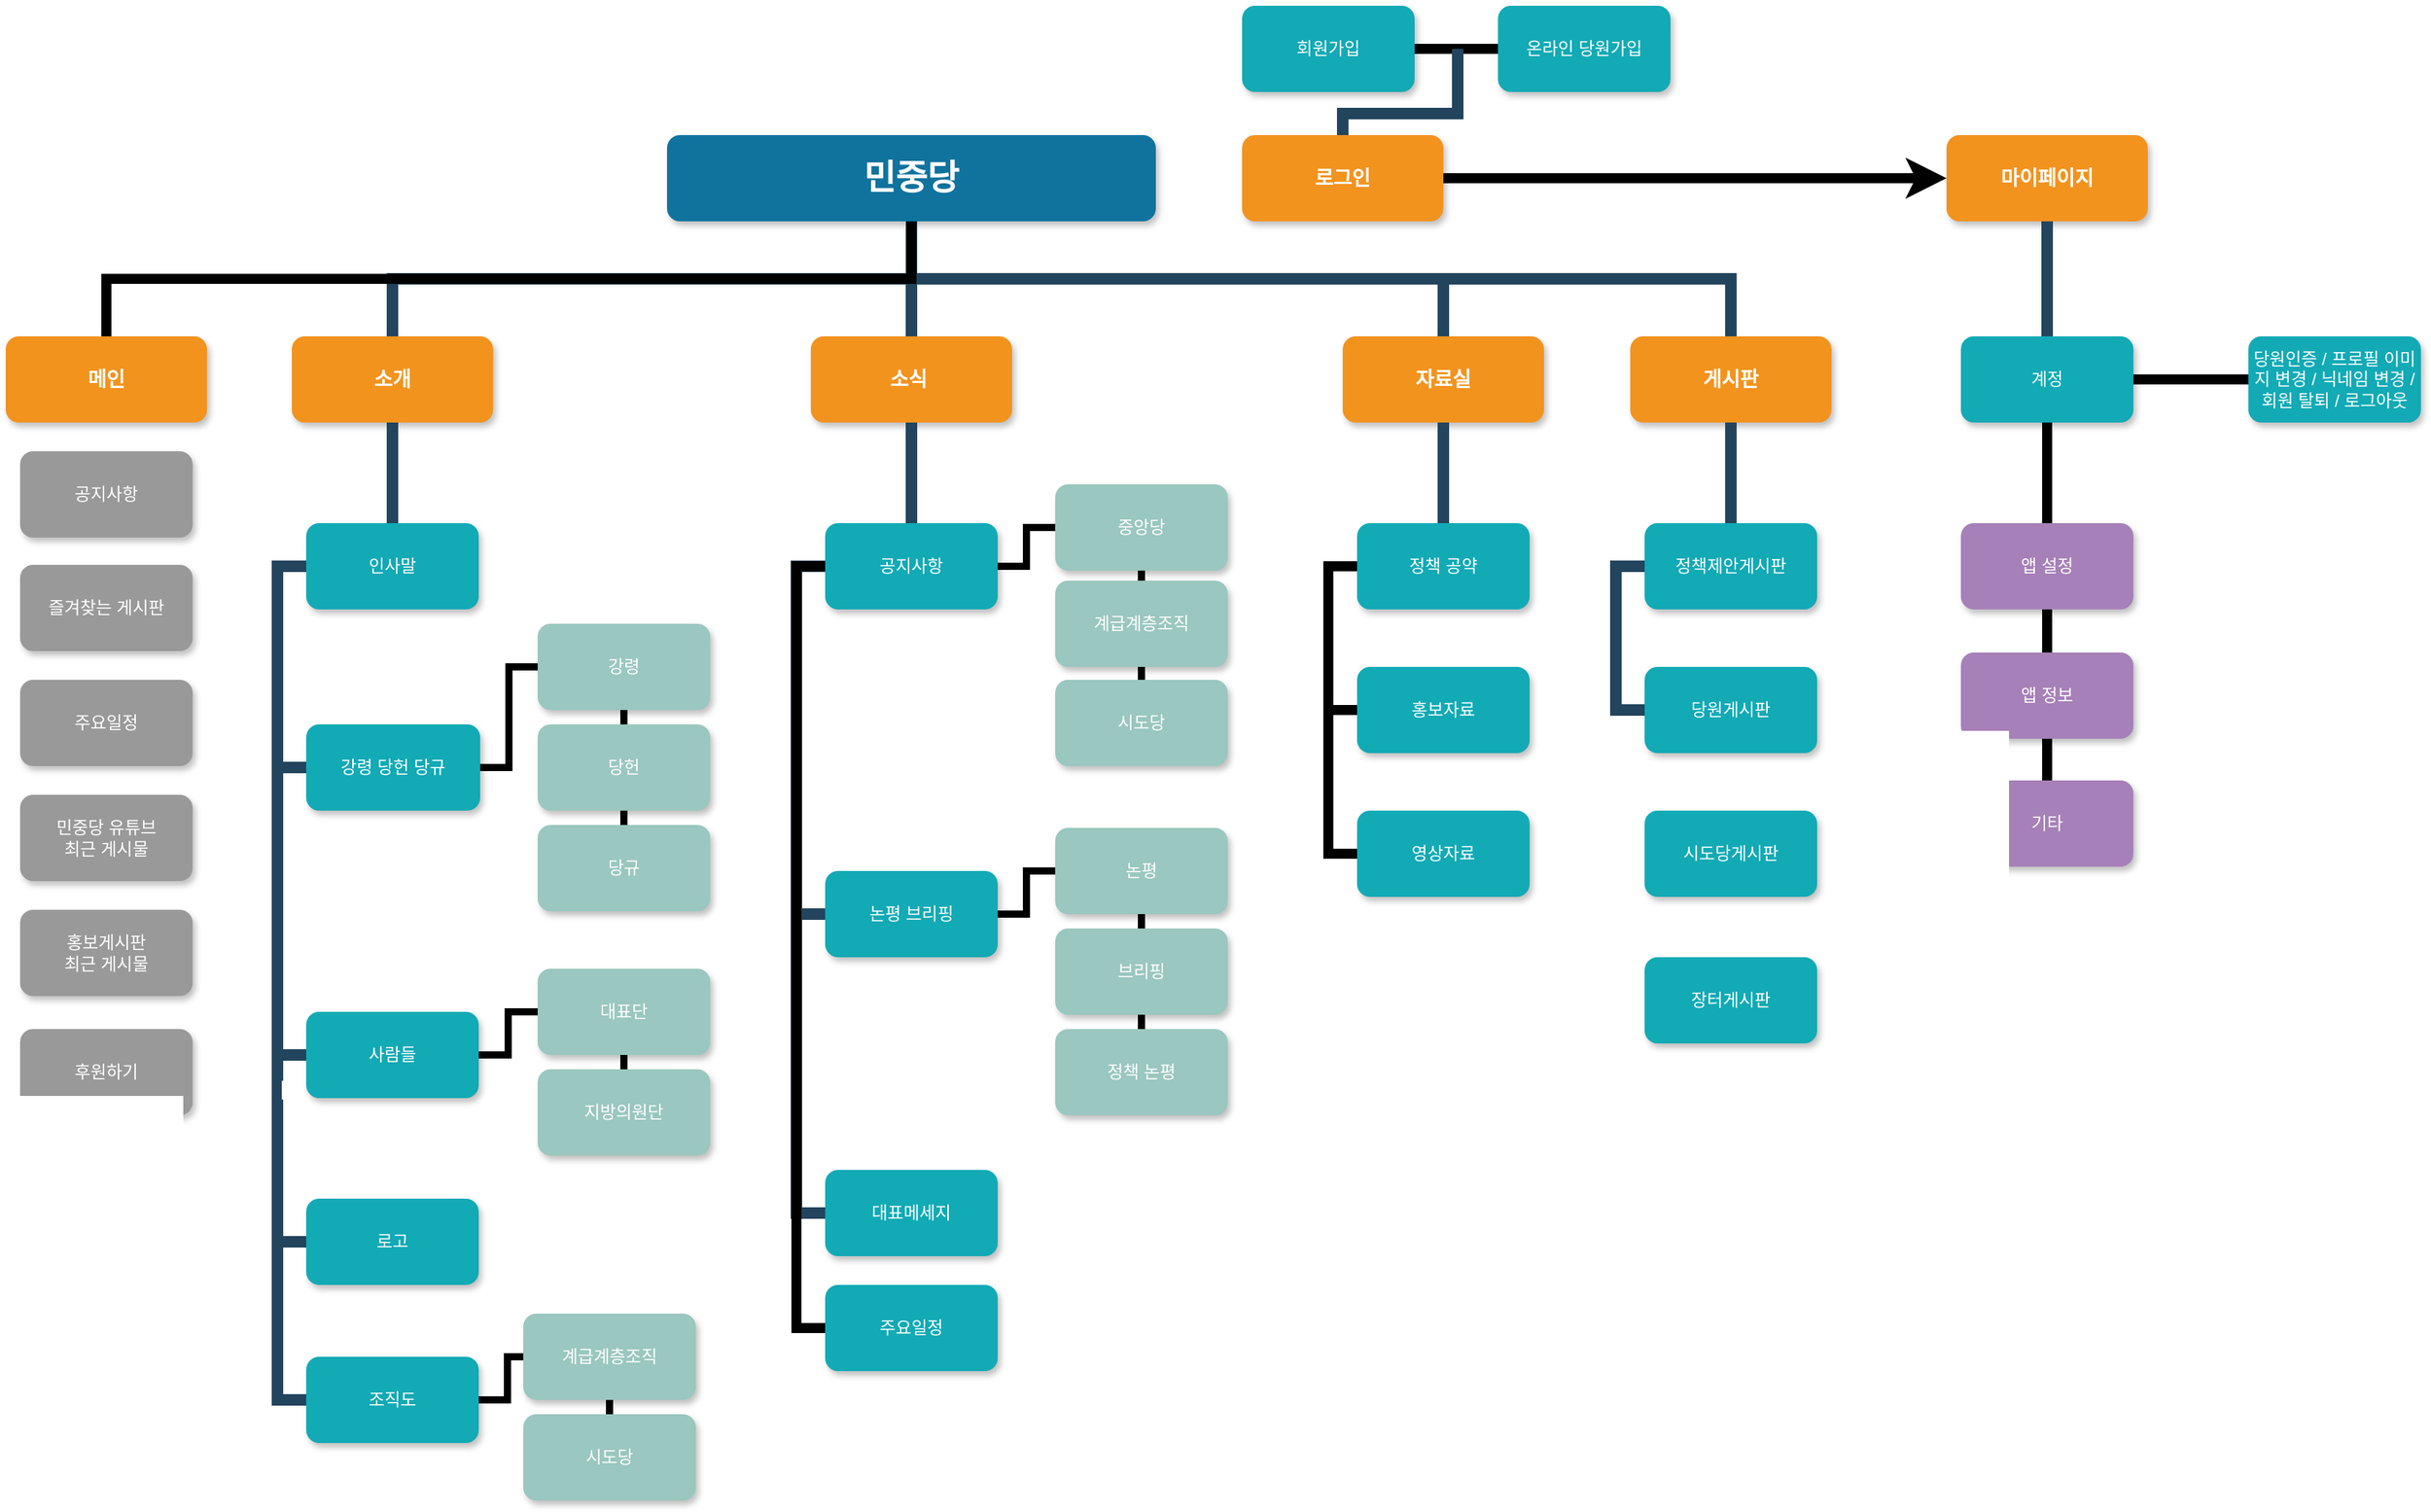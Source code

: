 <mxfile version="13.1.3" type="github">
  <diagram name="Page-1" id="64c3da0e-402f-94eb-ee01-a36477274f13">
    <mxGraphModel dx="1895" dy="1218" grid="1" gridSize="10" guides="1" tooltips="1" connect="1" arrows="1" fold="1" page="1" pageScale="1" pageWidth="1169" pageHeight="826" background="#ffffff" math="0" shadow="0">
      <root>
        <mxCell id="0" />
        <mxCell id="1" parent="0" />
        <mxCell id="2" value="민중당" style="whiteSpace=wrap;rounded=1;shadow=1;fillColor=#10739E;strokeColor=none;fontColor=#FFFFFF;fontStyle=1;fontSize=24" parent="1" vertex="1">
          <mxGeometry x="1440" y="140" width="340" height="60" as="geometry" />
        </mxCell>
        <mxCell id="3" value="소개" style="whiteSpace=wrap;rounded=1;fillColor=#F2931E;strokeColor=none;shadow=1;fontColor=#FFFFFF;fontStyle=1;fontSize=14" parent="1" vertex="1">
          <mxGeometry x="1179" y="280.0" width="140" height="60" as="geometry" />
        </mxCell>
        <mxCell id="4" value="소식 " style="whiteSpace=wrap;rounded=1;fillColor=#F2931E;strokeColor=none;shadow=1;fontColor=#FFFFFF;fontStyle=1;fontSize=14" parent="1" vertex="1">
          <mxGeometry x="1540" y="280.0" width="140" height="60" as="geometry" />
        </mxCell>
        <mxCell id="6" value="자료실" style="whiteSpace=wrap;rounded=1;fillColor=#F2931E;strokeColor=none;shadow=1;fontColor=#FFFFFF;fontStyle=1;fontSize=14" parent="1" vertex="1">
          <mxGeometry x="1910" y="280.0" width="140" height="60" as="geometry" />
        </mxCell>
        <mxCell id="7" value="게시판" style="whiteSpace=wrap;rounded=1;fillColor=#F2931E;strokeColor=none;shadow=1;fontColor=#FFFFFF;fontStyle=1;fontSize=14" parent="1" vertex="1">
          <mxGeometry x="2110" y="280.0" width="140" height="60" as="geometry" />
        </mxCell>
        <mxCell id="10" value="인사말" style="whiteSpace=wrap;rounded=1;fillColor=#12AAB5;strokeColor=none;shadow=1;fontColor=#FFFFFF;" parent="1" vertex="1">
          <mxGeometry x="1189" y="410.0" width="120" height="60" as="geometry" />
        </mxCell>
        <mxCell id="23" value="강령 당헌 당규" style="whiteSpace=wrap;rounded=1;fillColor=#12AAB5;strokeColor=none;shadow=1;fontColor=#FFFFFF;fontStyle=0" parent="1" vertex="1">
          <mxGeometry x="1189" y="550" width="121" height="60" as="geometry" />
        </mxCell>
        <mxCell id="bobN4OAUKs-lWNFOesh2-243" value="" style="edgeStyle=orthogonalEdgeStyle;rounded=0;orthogonalLoop=1;jettySize=auto;html=1;endArrow=none;endFill=0;strokeWidth=5;" edge="1" parent="1" source="26" target="bobN4OAUKs-lWNFOesh2-242">
          <mxGeometry relative="1" as="geometry" />
        </mxCell>
        <mxCell id="26" value="사람들" style="whiteSpace=wrap;rounded=1;fillColor=#12AAB5;strokeColor=none;shadow=1;fontColor=#FFFFFF;fontStyle=0" parent="1" vertex="1">
          <mxGeometry x="1189.0" y="750.0" width="120" height="60" as="geometry" />
        </mxCell>
        <mxCell id="bobN4OAUKs-lWNFOesh2-245" value="" style="edgeStyle=orthogonalEdgeStyle;rounded=0;orthogonalLoop=1;jettySize=auto;html=1;endArrow=none;endFill=0;strokeWidth=5;" edge="1" parent="1" source="bobN4OAUKs-lWNFOesh2-242" target="bobN4OAUKs-lWNFOesh2-244">
          <mxGeometry relative="1" as="geometry" />
        </mxCell>
        <mxCell id="bobN4OAUKs-lWNFOesh2-242" value="대표단" style="whiteSpace=wrap;rounded=1;fillColor=#9AC7BF;strokeColor=none;shadow=1;fontColor=#FFFFFF;fontStyle=0" vertex="1" parent="1">
          <mxGeometry x="1350.0" y="720.0" width="120" height="60" as="geometry" />
        </mxCell>
        <mxCell id="bobN4OAUKs-lWNFOesh2-244" value="지방의원단" style="whiteSpace=wrap;rounded=1;fillColor=#9AC7BF;strokeColor=none;shadow=1;fontColor=#FFFFFF;fontStyle=0" vertex="1" parent="1">
          <mxGeometry x="1350.0" y="790.0" width="120" height="60" as="geometry" />
        </mxCell>
        <mxCell id="27" value="로고" style="whiteSpace=wrap;rounded=1;fillColor=#12AAB5;strokeColor=none;shadow=1;fontColor=#FFFFFF;fontStyle=0" parent="1" vertex="1">
          <mxGeometry x="1189.0" y="880.0" width="120" height="60" as="geometry" />
        </mxCell>
        <mxCell id="bobN4OAUKs-lWNFOesh2-269" style="edgeStyle=orthogonalEdgeStyle;rounded=0;orthogonalLoop=1;jettySize=auto;html=1;entryX=0;entryY=0.5;entryDx=0;entryDy=0;endArrow=none;endFill=0;strokeWidth=5;" edge="1" parent="1" source="43" target="bobN4OAUKs-lWNFOesh2-252">
          <mxGeometry relative="1" as="geometry" />
        </mxCell>
        <mxCell id="43" value="공지사항" style="whiteSpace=wrap;rounded=1;fillColor=#12AAB5;strokeColor=none;shadow=1;fontColor=#FFFFFF;" parent="1" vertex="1">
          <mxGeometry x="1550.0" y="410.0" width="120" height="60" as="geometry" />
        </mxCell>
        <mxCell id="bobN4OAUKs-lWNFOesh2-255" value="" style="edgeStyle=orthogonalEdgeStyle;rounded=0;orthogonalLoop=1;jettySize=auto;html=1;endArrow=none;endFill=0;strokeWidth=5;" edge="1" parent="1" source="bobN4OAUKs-lWNFOesh2-252" target="bobN4OAUKs-lWNFOesh2-254">
          <mxGeometry relative="1" as="geometry" />
        </mxCell>
        <mxCell id="bobN4OAUKs-lWNFOesh2-252" value="중앙당" style="whiteSpace=wrap;rounded=1;fillColor=#9AC7BF;strokeColor=none;shadow=1;fontColor=#FFFFFF;" vertex="1" parent="1">
          <mxGeometry x="1710.0" y="383.0" width="120" height="60" as="geometry" />
        </mxCell>
        <mxCell id="bobN4OAUKs-lWNFOesh2-257" value="" style="edgeStyle=orthogonalEdgeStyle;rounded=0;orthogonalLoop=1;jettySize=auto;html=1;endArrow=none;endFill=0;strokeWidth=5;" edge="1" parent="1" source="bobN4OAUKs-lWNFOesh2-254" target="bobN4OAUKs-lWNFOesh2-256">
          <mxGeometry relative="1" as="geometry" />
        </mxCell>
        <mxCell id="bobN4OAUKs-lWNFOesh2-254" value="계급계층조직" style="whiteSpace=wrap;rounded=1;fillColor=#9AC7BF;strokeColor=none;shadow=1;fontColor=#FFFFFF;" vertex="1" parent="1">
          <mxGeometry x="1710.0" y="450.0" width="120" height="60" as="geometry" />
        </mxCell>
        <mxCell id="bobN4OAUKs-lWNFOesh2-256" value="시도당" style="whiteSpace=wrap;rounded=1;fillColor=#9AC7BF;strokeColor=none;shadow=1;fontColor=#FFFFFF;" vertex="1" parent="1">
          <mxGeometry x="1710.0" y="519.0" width="120" height="60" as="geometry" />
        </mxCell>
        <mxCell id="bobN4OAUKs-lWNFOesh2-261" value="" style="edgeStyle=orthogonalEdgeStyle;rounded=0;orthogonalLoop=1;jettySize=auto;html=1;endArrow=none;endFill=0;strokeWidth=5;" edge="1" parent="1" source="45" target="bobN4OAUKs-lWNFOesh2-260">
          <mxGeometry relative="1" as="geometry" />
        </mxCell>
        <mxCell id="45" value="논평 브리핑" style="whiteSpace=wrap;rounded=1;fillColor=#12AAB5;strokeColor=none;shadow=1;fontColor=#FFFFFF;fontStyle=0" parent="1" vertex="1">
          <mxGeometry x="1550.0" y="652.0" width="120" height="60" as="geometry" />
        </mxCell>
        <mxCell id="bobN4OAUKs-lWNFOesh2-263" value="" style="edgeStyle=orthogonalEdgeStyle;rounded=0;orthogonalLoop=1;jettySize=auto;html=1;endArrow=none;endFill=0;strokeWidth=5;" edge="1" parent="1" source="bobN4OAUKs-lWNFOesh2-260" target="bobN4OAUKs-lWNFOesh2-262">
          <mxGeometry relative="1" as="geometry" />
        </mxCell>
        <mxCell id="bobN4OAUKs-lWNFOesh2-260" value="논평" style="whiteSpace=wrap;rounded=1;fillColor=#9AC7BF;strokeColor=none;shadow=1;fontColor=#FFFFFF;fontStyle=0" vertex="1" parent="1">
          <mxGeometry x="1710.0" y="622.0" width="120" height="60" as="geometry" />
        </mxCell>
        <mxCell id="bobN4OAUKs-lWNFOesh2-265" value="" style="edgeStyle=orthogonalEdgeStyle;rounded=0;orthogonalLoop=1;jettySize=auto;html=1;endArrow=none;endFill=0;strokeWidth=5;" edge="1" parent="1" source="bobN4OAUKs-lWNFOesh2-262" target="bobN4OAUKs-lWNFOesh2-264">
          <mxGeometry relative="1" as="geometry" />
        </mxCell>
        <mxCell id="bobN4OAUKs-lWNFOesh2-262" value="브리핑" style="whiteSpace=wrap;rounded=1;fillColor=#9AC7BF;strokeColor=none;shadow=1;fontColor=#FFFFFF;fontStyle=0" vertex="1" parent="1">
          <mxGeometry x="1710.0" y="692.0" width="120" height="60" as="geometry" />
        </mxCell>
        <mxCell id="bobN4OAUKs-lWNFOesh2-264" value="정책 논평" style="whiteSpace=wrap;rounded=1;fillColor=#9AC7BF;strokeColor=none;shadow=1;fontColor=#FFFFFF;fontStyle=0" vertex="1" parent="1">
          <mxGeometry x="1710.0" y="762.0" width="120" height="60" as="geometry" />
        </mxCell>
        <mxCell id="46" value="대표메세지" style="whiteSpace=wrap;rounded=1;fillColor=#12AAB5;strokeColor=none;shadow=1;fontColor=#FFFFFF;fontStyle=0" parent="1" vertex="1">
          <mxGeometry x="1550" y="860.0" width="120" height="60" as="geometry" />
        </mxCell>
        <mxCell id="bobN4OAUKs-lWNFOesh2-274" style="edgeStyle=orthogonalEdgeStyle;rounded=0;orthogonalLoop=1;jettySize=auto;html=1;entryX=0;entryY=0.5;entryDx=0;entryDy=0;endArrow=none;endFill=0;strokeWidth=7;" edge="1" parent="1" source="47" target="133">
          <mxGeometry relative="1" as="geometry">
            <Array as="points">
              <mxPoint x="1980" y="540" />
              <mxPoint x="1900" y="540" />
              <mxPoint x="1900" y="440" />
            </Array>
          </mxGeometry>
        </mxCell>
        <mxCell id="47" value="홍보자료" style="whiteSpace=wrap;rounded=1;fillColor=#12AAB5;strokeColor=none;shadow=1;fontColor=#FFFFFF;fontStyle=0" parent="1" vertex="1">
          <mxGeometry x="1920.0" y="510.0" width="120" height="60" as="geometry" />
        </mxCell>
        <mxCell id="103" value="" style="edgeStyle=elbowEdgeStyle;elbow=vertical;rounded=0;fontColor=#000000;endArrow=none;endFill=0;strokeWidth=8;strokeColor=#23445D;" parent="1" source="3" target="10" edge="1">
          <mxGeometry width="100" height="100" relative="1" as="geometry">
            <mxPoint x="1039" y="400" as="sourcePoint" />
            <mxPoint x="1139" y="300" as="targetPoint" />
          </mxGeometry>
        </mxCell>
        <mxCell id="105" value="" style="edgeStyle=elbowEdgeStyle;elbow=horizontal;rounded=0;fontColor=#000000;endArrow=none;endFill=0;strokeWidth=8;strokeColor=#23445D;" parent="1" source="10" target="23" edge="1">
          <mxGeometry width="100" height="100" relative="1" as="geometry">
            <mxPoint x="1129" y="590" as="sourcePoint" />
            <mxPoint x="1229" y="490" as="targetPoint" />
            <Array as="points">
              <mxPoint x="1169" y="490" />
            </Array>
          </mxGeometry>
        </mxCell>
        <mxCell id="107" value="" style="edgeStyle=elbowEdgeStyle;elbow=horizontal;rounded=0;fontColor=#000000;endArrow=none;endFill=0;strokeWidth=8;strokeColor=#23445D;" parent="1" source="10" target="27" edge="1">
          <mxGeometry width="100" height="100" relative="1" as="geometry">
            <mxPoint x="1199" y="450" as="sourcePoint" />
            <mxPoint x="1199" y="550" as="targetPoint" />
            <Array as="points">
              <mxPoint x="1169" y="650" />
            </Array>
          </mxGeometry>
        </mxCell>
        <mxCell id="109" value="" style="edgeStyle=elbowEdgeStyle;elbow=horizontal;rounded=0;fontColor=#000000;endArrow=none;endFill=0;strokeWidth=8;strokeColor=#23445D;" parent="1" source="10" target="26" edge="1">
          <mxGeometry width="100" height="100" relative="1" as="geometry">
            <mxPoint x="1219" y="470" as="sourcePoint" />
            <mxPoint x="1219" y="570" as="targetPoint" />
            <Array as="points">
              <mxPoint x="1169" y="520" />
            </Array>
          </mxGeometry>
        </mxCell>
        <mxCell id="116" value="" style="edgeStyle=elbowEdgeStyle;elbow=vertical;rounded=0;fontColor=#000000;endArrow=none;endFill=0;strokeWidth=8;strokeColor=#23445D;" parent="1" source="4" target="43" edge="1">
          <mxGeometry width="100" height="100" relative="1" as="geometry">
            <mxPoint x="1250" y="350.0" as="sourcePoint" />
            <mxPoint x="1150" y="420" as="targetPoint" />
          </mxGeometry>
        </mxCell>
        <mxCell id="118" value="" style="edgeStyle=elbowEdgeStyle;elbow=horizontal;rounded=0;fontColor=#000000;endArrow=none;endFill=0;strokeWidth=8;strokeColor=#23445D;" parent="1" source="43" target="45" edge="1">
          <mxGeometry width="100" height="100" relative="1" as="geometry">
            <mxPoint x="1530" y="440.0" as="sourcePoint" />
            <mxPoint x="1540.0" y="540" as="targetPoint" />
            <Array as="points">
              <mxPoint x="1530" y="490" />
            </Array>
          </mxGeometry>
        </mxCell>
        <mxCell id="119" value="" style="edgeStyle=elbowEdgeStyle;elbow=horizontal;rounded=0;fontColor=#000000;endArrow=none;endFill=0;strokeWidth=8;strokeColor=#23445D;" parent="1" source="43" target="46" edge="1">
          <mxGeometry width="100" height="100" relative="1" as="geometry">
            <mxPoint x="1540" y="440" as="sourcePoint" />
            <mxPoint x="1540.0" y="620" as="targetPoint" />
            <Array as="points">
              <mxPoint x="1530" y="530" />
            </Array>
          </mxGeometry>
        </mxCell>
        <mxCell id="bobN4OAUKs-lWNFOesh2-273" style="edgeStyle=orthogonalEdgeStyle;rounded=0;orthogonalLoop=1;jettySize=auto;html=1;entryX=0;entryY=0.5;entryDx=0;entryDy=0;endArrow=none;endFill=0;strokeWidth=7;" edge="1" parent="1" source="133" target="bobN4OAUKs-lWNFOesh2-272">
          <mxGeometry relative="1" as="geometry">
            <Array as="points">
              <mxPoint x="1900" y="440" />
              <mxPoint x="1900" y="640" />
            </Array>
          </mxGeometry>
        </mxCell>
        <mxCell id="133" value="정책 공약" style="whiteSpace=wrap;rounded=1;fillColor=#12AAB5;strokeColor=none;shadow=1;fontColor=#FFFFFF;" parent="1" vertex="1">
          <mxGeometry x="1920.0" y="410.0" width="120" height="60" as="geometry" />
        </mxCell>
        <mxCell id="155" value="정책제안게시판" style="whiteSpace=wrap;rounded=1;fillColor=#12AAB5;strokeColor=none;shadow=1;fontColor=#FFFFFF;" parent="1" vertex="1">
          <mxGeometry x="2120" y="410.0" width="120" height="60" as="geometry" />
        </mxCell>
        <mxCell id="157" value="당원게시판" style="whiteSpace=wrap;rounded=1;fillColor=#12AAB5;strokeColor=none;shadow=1;fontColor=#FFFFFF;fontStyle=0" parent="1" vertex="1">
          <mxGeometry x="2120" y="510.0" width="120" height="60" as="geometry" />
        </mxCell>
        <mxCell id="167" value="" style="edgeStyle=elbowEdgeStyle;elbow=horizontal;rounded=0;fontColor=#000000;endArrow=none;endFill=0;strokeWidth=8;strokeColor=#23445D;" parent="1" source="155" target="157" edge="1">
          <mxGeometry width="100" height="100" relative="1" as="geometry">
            <mxPoint x="2100" y="440.0" as="sourcePoint" />
            <mxPoint x="2110.0" y="540.0" as="targetPoint" />
            <Array as="points">
              <mxPoint x="2100" y="490.0" />
            </Array>
          </mxGeometry>
        </mxCell>
        <mxCell id="221" value="" style="edgeStyle=elbowEdgeStyle;elbow=vertical;rounded=0;fontColor=#000000;endArrow=none;endFill=0;strokeWidth=8;strokeColor=#23445D;" parent="1" source="6" target="133" edge="1">
          <mxGeometry width="100" height="100" relative="1" as="geometry">
            <mxPoint x="1790" y="380" as="sourcePoint" />
            <mxPoint x="1890" y="280" as="targetPoint" />
          </mxGeometry>
        </mxCell>
        <mxCell id="223" value="" style="edgeStyle=elbowEdgeStyle;elbow=vertical;rounded=0;fontColor=#000000;endArrow=none;endFill=0;strokeWidth=8;strokeColor=#23445D;" parent="1" source="7" target="155" edge="1">
          <mxGeometry width="100" height="100" relative="1" as="geometry">
            <mxPoint x="2180" y="410" as="sourcePoint" />
            <mxPoint x="2080" y="300" as="targetPoint" />
          </mxGeometry>
        </mxCell>
        <mxCell id="229" value="" style="edgeStyle=elbowEdgeStyle;elbow=vertical;rounded=0;fontColor=#000000;endArrow=none;endFill=0;strokeWidth=8;strokeColor=#23445D;" parent="1" source="2" target="3" edge="1">
          <mxGeometry width="100" height="100" relative="1" as="geometry">
            <mxPoint x="1199" y="250" as="sourcePoint" />
            <mxPoint x="1299" y="150" as="targetPoint" />
          </mxGeometry>
        </mxCell>
        <mxCell id="230" value="" style="edgeStyle=elbowEdgeStyle;elbow=vertical;rounded=0;fontColor=#000000;endArrow=none;endFill=0;strokeWidth=8;strokeColor=#23445D;" parent="1" source="2" target="4" edge="1">
          <mxGeometry width="100" height="100" relative="1" as="geometry">
            <mxPoint x="1209" y="260" as="sourcePoint" />
            <mxPoint x="1309" y="160" as="targetPoint" />
          </mxGeometry>
        </mxCell>
        <mxCell id="231" value="" style="edgeStyle=elbowEdgeStyle;elbow=vertical;rounded=0;fontColor=#000000;endArrow=none;endFill=0;strokeWidth=8;strokeColor=#23445D;" parent="1" source="2" target="6" edge="1">
          <mxGeometry width="100" height="100" relative="1" as="geometry">
            <mxPoint x="1219" y="270" as="sourcePoint" />
            <mxPoint x="1319" y="170" as="targetPoint" />
          </mxGeometry>
        </mxCell>
        <mxCell id="232" value="" style="edgeStyle=elbowEdgeStyle;elbow=vertical;rounded=0;fontColor=#000000;endArrow=none;endFill=0;strokeWidth=8;strokeColor=#23445D;" parent="1" source="2" target="7" edge="1">
          <mxGeometry width="100" height="100" relative="1" as="geometry">
            <mxPoint x="1229" y="280" as="sourcePoint" />
            <mxPoint x="1329" y="180" as="targetPoint" />
          </mxGeometry>
        </mxCell>
        <mxCell id="bobN4OAUKs-lWNFOesh2-247" value="" style="edgeStyle=orthogonalEdgeStyle;rounded=0;orthogonalLoop=1;jettySize=auto;html=1;endArrow=none;endFill=0;strokeWidth=5;" edge="1" parent="1" source="0ipy3alRccHPcJgjNkiX-234" target="bobN4OAUKs-lWNFOesh2-246">
          <mxGeometry relative="1" as="geometry" />
        </mxCell>
        <mxCell id="0ipy3alRccHPcJgjNkiX-234" value="조직도" style="whiteSpace=wrap;rounded=1;fillColor=#12AAB5;strokeColor=none;shadow=1;fontColor=#FFFFFF;fontStyle=0" parent="1" vertex="1">
          <mxGeometry x="1189.0" y="990.0" width="120" height="60" as="geometry" />
        </mxCell>
        <mxCell id="bobN4OAUKs-lWNFOesh2-249" value="" style="edgeStyle=orthogonalEdgeStyle;rounded=0;orthogonalLoop=1;jettySize=auto;html=1;endArrow=none;endFill=0;strokeWidth=5;" edge="1" parent="1" source="bobN4OAUKs-lWNFOesh2-246" target="bobN4OAUKs-lWNFOesh2-248">
          <mxGeometry relative="1" as="geometry" />
        </mxCell>
        <mxCell id="bobN4OAUKs-lWNFOesh2-246" value="계급계층조직" style="whiteSpace=wrap;rounded=1;fillColor=#9AC7BF;strokeColor=none;shadow=1;fontColor=#FFFFFF;fontStyle=0" vertex="1" parent="1">
          <mxGeometry x="1340.0" y="960.0" width="120" height="60" as="geometry" />
        </mxCell>
        <mxCell id="bobN4OAUKs-lWNFOesh2-248" value="시도당" style="whiteSpace=wrap;rounded=1;fillColor=#9AC7BF;strokeColor=none;shadow=1;fontColor=#FFFFFF;fontStyle=0" vertex="1" parent="1">
          <mxGeometry x="1340.0" y="1030" width="120" height="60" as="geometry" />
        </mxCell>
        <mxCell id="0ipy3alRccHPcJgjNkiX-235" value="" style="edgeStyle=elbowEdgeStyle;elbow=horizontal;rounded=0;fontColor=#000000;endArrow=none;endFill=0;strokeWidth=8;strokeColor=#23445D;entryX=0;entryY=0.5;entryDx=0;entryDy=0;" parent="1" source="10" target="0ipy3alRccHPcJgjNkiX-234" edge="1">
          <mxGeometry width="100" height="100" relative="1" as="geometry">
            <mxPoint x="1209" y="440" as="sourcePoint" />
            <mxPoint x="1199.0" y="870.0" as="targetPoint" />
            <Array as="points">
              <mxPoint x="1169" y="660" />
            </Array>
          </mxGeometry>
        </mxCell>
        <mxCell id="0ipy3alRccHPcJgjNkiX-266" value="&amp;nbsp;&amp;nbsp;" style="edgeLabel;html=1;align=center;verticalAlign=middle;resizable=0;points=[];" parent="0ipy3alRccHPcJgjNkiX-235" vertex="1" connectable="0">
          <mxGeometry x="0.237" y="6" relative="1" as="geometry">
            <mxPoint as="offset" />
          </mxGeometry>
        </mxCell>
        <mxCell id="bobN4OAUKs-lWNFOesh2-280" style="edgeStyle=orthogonalEdgeStyle;rounded=0;orthogonalLoop=1;jettySize=auto;html=1;entryX=0;entryY=0.5;entryDx=0;entryDy=0;endArrow=classic;endFill=1;strokeWidth=7;" edge="1" parent="1" source="0ipy3alRccHPcJgjNkiX-237" target="0ipy3alRccHPcJgjNkiX-238">
          <mxGeometry relative="1" as="geometry" />
        </mxCell>
        <mxCell id="0ipy3alRccHPcJgjNkiX-237" value="로그인" style="whiteSpace=wrap;rounded=1;fillColor=#F2931E;strokeColor=none;shadow=1;fontColor=#FFFFFF;fontStyle=1;fontSize=14" parent="1" vertex="1">
          <mxGeometry x="1840" y="140.0" width="140" height="60" as="geometry" />
        </mxCell>
        <mxCell id="0ipy3alRccHPcJgjNkiX-238" value="마이페이지" style="whiteSpace=wrap;rounded=1;fillColor=#F2931E;strokeColor=none;shadow=1;fontColor=#FFFFFF;fontStyle=1;fontSize=14" parent="1" vertex="1">
          <mxGeometry x="2330" y="140.0" width="140" height="60" as="geometry" />
        </mxCell>
        <mxCell id="bobN4OAUKs-lWNFOesh2-283" value="" style="edgeStyle=orthogonalEdgeStyle;rounded=0;orthogonalLoop=1;jettySize=auto;html=1;endArrow=none;endFill=0;strokeWidth=7;" edge="1" parent="1" source="0ipy3alRccHPcJgjNkiX-241" target="bobN4OAUKs-lWNFOesh2-282">
          <mxGeometry relative="1" as="geometry" />
        </mxCell>
        <mxCell id="bobN4OAUKs-lWNFOesh2-285" value="" style="edgeStyle=orthogonalEdgeStyle;rounded=0;orthogonalLoop=1;jettySize=auto;html=1;endArrow=none;endFill=0;strokeWidth=7;entryX=0.5;entryY=0;entryDx=0;entryDy=0;" edge="1" parent="1" source="0ipy3alRccHPcJgjNkiX-241" target="bobN4OAUKs-lWNFOesh2-287">
          <mxGeometry relative="1" as="geometry" />
        </mxCell>
        <mxCell id="0ipy3alRccHPcJgjNkiX-241" value="계정" style="whiteSpace=wrap;rounded=1;fillColor=#12AAB5;strokeColor=none;shadow=1;fontColor=#FFFFFF;" parent="1" vertex="1">
          <mxGeometry x="2340" y="280.0" width="120" height="60" as="geometry" />
        </mxCell>
        <mxCell id="bobN4OAUKs-lWNFOesh2-284" value="앱 설정" style="whiteSpace=wrap;rounded=1;fillColor=#A680B8;strokeColor=none;shadow=1;fontColor=#FFFFFF;" vertex="1" parent="1">
          <mxGeometry x="2340" y="410.0" width="120" height="60" as="geometry" />
        </mxCell>
        <mxCell id="bobN4OAUKs-lWNFOesh2-282" value="당원인증 / 프로필 이미지 변경 / 닉네임 변경 / 회원 탈퇴 / 로그아웃" style="whiteSpace=wrap;rounded=1;fillColor=#12AAB5;strokeColor=none;shadow=1;fontColor=#FFFFFF;" vertex="1" parent="1">
          <mxGeometry x="2540" y="280.0" width="120" height="60" as="geometry" />
        </mxCell>
        <mxCell id="0ipy3alRccHPcJgjNkiX-243" value="" style="edgeStyle=elbowEdgeStyle;elbow=vertical;rounded=0;fontColor=#000000;endArrow=none;endFill=0;strokeWidth=8;strokeColor=#23445D;" parent="1" source="0ipy3alRccHPcJgjNkiX-238" target="0ipy3alRccHPcJgjNkiX-241" edge="1">
          <mxGeometry width="100" height="100" relative="1" as="geometry">
            <mxPoint x="2929.17" y="340.0" as="sourcePoint" />
            <mxPoint x="2929.17" y="410.0" as="targetPoint" />
          </mxGeometry>
        </mxCell>
        <mxCell id="bobN4OAUKs-lWNFOesh2-279" style="edgeStyle=orthogonalEdgeStyle;rounded=0;orthogonalLoop=1;jettySize=auto;html=1;endArrow=none;endFill=0;strokeWidth=7;" edge="1" parent="1" source="0ipy3alRccHPcJgjNkiX-244" target="0ipy3alRccHPcJgjNkiX-246">
          <mxGeometry relative="1" as="geometry" />
        </mxCell>
        <mxCell id="0ipy3alRccHPcJgjNkiX-244" value="온라인 당원가입" style="whiteSpace=wrap;rounded=1;fillColor=#12AAB5;strokeColor=none;shadow=1;fontColor=#FFFFFF;" parent="1" vertex="1">
          <mxGeometry x="2018" y="50" width="120" height="60" as="geometry" />
        </mxCell>
        <mxCell id="0ipy3alRccHPcJgjNkiX-245" value="" style="edgeStyle=elbowEdgeStyle;elbow=vertical;rounded=0;fontColor=#000000;endArrow=none;endFill=0;strokeWidth=8;strokeColor=#23445D;" parent="1" source="0ipy3alRccHPcJgjNkiX-237" edge="1">
          <mxGeometry width="100" height="100" relative="1" as="geometry">
            <mxPoint x="2400" y="160.0" as="sourcePoint" />
            <mxPoint x="1990" y="80" as="targetPoint" />
            <Array as="points">
              <mxPoint x="2000" y="125" />
            </Array>
          </mxGeometry>
        </mxCell>
        <mxCell id="0ipy3alRccHPcJgjNkiX-246" value="회원가입" style="whiteSpace=wrap;rounded=1;fillColor=#12AAB5;strokeColor=none;shadow=1;fontColor=#FFFFFF;" parent="1" vertex="1">
          <mxGeometry x="1840" y="50.0" width="120" height="60" as="geometry" />
        </mxCell>
        <mxCell id="bobN4OAUKs-lWNFOesh2-251" style="edgeStyle=orthogonalEdgeStyle;rounded=0;orthogonalLoop=1;jettySize=auto;html=1;endArrow=none;endFill=0;strokeWidth=7;" edge="1" parent="1" source="L6AUNB6nsV14biHfsw3f-235" target="2">
          <mxGeometry relative="1" as="geometry">
            <Array as="points">
              <mxPoint x="1050" y="240" />
              <mxPoint x="1610" y="240" />
            </Array>
          </mxGeometry>
        </mxCell>
        <mxCell id="L6AUNB6nsV14biHfsw3f-235" value="메인" style="whiteSpace=wrap;rounded=1;fillColor=#F2931E;strokeColor=none;shadow=1;fontColor=#FFFFFF;fontStyle=1;fontSize=14" parent="1" vertex="1">
          <mxGeometry x="980" y="280.0" width="140" height="60" as="geometry" />
        </mxCell>
        <mxCell id="L6AUNB6nsV14biHfsw3f-236" value="공지사항" style="whiteSpace=wrap;rounded=1;fillColor=#999999;strokeColor=none;shadow=1;fontColor=#FFFFFF;" parent="1" vertex="1">
          <mxGeometry x="990" y="360.0" width="120" height="60" as="geometry" />
        </mxCell>
        <mxCell id="L6AUNB6nsV14biHfsw3f-237" value="즐겨찾는 게시판" style="whiteSpace=wrap;rounded=1;fillColor=#999999;strokeColor=none;shadow=1;fontColor=#FFFFFF;" parent="1" vertex="1">
          <mxGeometry x="990" y="439.0" width="120" height="60" as="geometry" />
        </mxCell>
        <mxCell id="L6AUNB6nsV14biHfsw3f-238" value="주요일정" style="whiteSpace=wrap;rounded=1;fillColor=#999999;strokeColor=none;shadow=1;fontColor=#FFFFFF;" parent="1" vertex="1">
          <mxGeometry x="990" y="519.0" width="120" height="60" as="geometry" />
        </mxCell>
        <mxCell id="L6AUNB6nsV14biHfsw3f-239" value="민중당 유튜브&#xa;최근 게시물" style="whiteSpace=wrap;rounded=1;fillColor=#999999;strokeColor=none;shadow=1;fontColor=#FFFFFF;" parent="1" vertex="1">
          <mxGeometry x="990" y="599" width="120" height="60" as="geometry" />
        </mxCell>
        <mxCell id="bobN4OAUKs-lWNFOesh2-271" style="edgeStyle=orthogonalEdgeStyle;rounded=0;orthogonalLoop=1;jettySize=auto;html=1;entryX=0;entryY=0.5;entryDx=0;entryDy=0;endArrow=none;endFill=0;strokeWidth=7;exitX=0;exitY=0.5;exitDx=0;exitDy=0;" edge="1" parent="1" source="L6AUNB6nsV14biHfsw3f-241" target="43">
          <mxGeometry relative="1" as="geometry" />
        </mxCell>
        <mxCell id="L6AUNB6nsV14biHfsw3f-241" value="주요일정" style="whiteSpace=wrap;rounded=1;fillColor=#12AAB5;strokeColor=none;shadow=1;fontColor=#FFFFFF;fontStyle=0" parent="1" vertex="1">
          <mxGeometry x="1550.0" y="940" width="120" height="60" as="geometry" />
        </mxCell>
        <mxCell id="L6AUNB6nsV14biHfsw3f-242" value="홍보게시판&#xa;최근 게시물" style="whiteSpace=wrap;rounded=1;fillColor=#999999;strokeColor=none;shadow=1;fontColor=#FFFFFF;" parent="1" vertex="1">
          <mxGeometry x="990" y="679" width="120" height="60" as="geometry" />
        </mxCell>
        <mxCell id="L6AUNB6nsV14biHfsw3f-248" value="&amp;nbsp; &amp;nbsp; &amp;nbsp;" style="text;html=1;align=center;verticalAlign=middle;resizable=0;points=[];autosize=1;" parent="1" vertex="1">
          <mxGeometry x="1988" y="880" width="30" height="20" as="geometry" />
        </mxCell>
        <mxCell id="bobN4OAUKs-lWNFOesh2-235" value="당규" style="whiteSpace=wrap;rounded=1;fillColor=#9AC7BF;strokeColor=none;shadow=1;fontColor=#FFFFFF;fontStyle=0" vertex="1" parent="1">
          <mxGeometry x="1350" y="620.0" width="120" height="60" as="geometry" />
        </mxCell>
        <mxCell id="bobN4OAUKs-lWNFOesh2-238" style="edgeStyle=orthogonalEdgeStyle;rounded=0;orthogonalLoop=1;jettySize=auto;html=1;entryX=1;entryY=0.5;entryDx=0;entryDy=0;endArrow=none;endFill=0;strokeWidth=5;" edge="1" parent="1" source="bobN4OAUKs-lWNFOesh2-236" target="23">
          <mxGeometry relative="1" as="geometry" />
        </mxCell>
        <mxCell id="bobN4OAUKs-lWNFOesh2-239" style="edgeStyle=orthogonalEdgeStyle;rounded=0;orthogonalLoop=1;jettySize=auto;html=1;endArrow=none;endFill=0;strokeWidth=5;" edge="1" parent="1" source="bobN4OAUKs-lWNFOesh2-236" target="bobN4OAUKs-lWNFOesh2-235">
          <mxGeometry relative="1" as="geometry" />
        </mxCell>
        <mxCell id="bobN4OAUKs-lWNFOesh2-236" value="강령" style="whiteSpace=wrap;rounded=1;fillColor=#9AC7BF;strokeColor=none;shadow=1;fontColor=#FFFFFF;fontStyle=0" vertex="1" parent="1">
          <mxGeometry x="1350" y="480.0" width="120" height="60" as="geometry" />
        </mxCell>
        <mxCell id="24" value="당헌" style="whiteSpace=wrap;rounded=1;fillColor=#9AC7BF;strokeColor=none;shadow=1;fontColor=#FFFFFF;fontStyle=0" parent="1" vertex="1">
          <mxGeometry x="1350" y="550.0" width="120" height="60" as="geometry" />
        </mxCell>
        <mxCell id="bobN4OAUKs-lWNFOesh2-272" value="영상자료" style="whiteSpace=wrap;rounded=1;fillColor=#12AAB5;strokeColor=none;shadow=1;fontColor=#FFFFFF;fontStyle=0" vertex="1" parent="1">
          <mxGeometry x="1920.0" y="610.0" width="120" height="60" as="geometry" />
        </mxCell>
        <mxCell id="bobN4OAUKs-lWNFOesh2-275" value="시도당게시판" style="whiteSpace=wrap;rounded=1;fillColor=#12AAB5;strokeColor=none;shadow=1;fontColor=#FFFFFF;fontStyle=0" vertex="1" parent="1">
          <mxGeometry x="2120" y="610.0" width="120" height="60" as="geometry" />
        </mxCell>
        <mxCell id="bobN4OAUKs-lWNFOesh2-276" value="장터게시판" style="whiteSpace=wrap;rounded=1;fillColor=#12AAB5;strokeColor=none;shadow=1;fontColor=#FFFFFF;fontStyle=0" vertex="1" parent="1">
          <mxGeometry x="2120" y="712.0" width="120" height="60" as="geometry" />
        </mxCell>
        <mxCell id="bobN4OAUKs-lWNFOesh2-281" value="후원하기" style="whiteSpace=wrap;rounded=1;fillColor=#999999;strokeColor=none;shadow=1;fontColor=#FFFFFF;" vertex="1" parent="1">
          <mxGeometry x="990" y="762" width="120" height="60" as="geometry" />
        </mxCell>
        <mxCell id="bobN4OAUKs-lWNFOesh2-286" value="앱 정보" style="whiteSpace=wrap;rounded=1;fillColor=#A680B8;strokeColor=none;shadow=1;fontColor=#FFFFFF;" vertex="1" parent="1">
          <mxGeometry x="2340" y="500.0" width="120" height="60" as="geometry" />
        </mxCell>
        <mxCell id="bobN4OAUKs-lWNFOesh2-287" value="기타" style="whiteSpace=wrap;rounded=1;fillColor=#A680B8;strokeColor=none;shadow=1;fontColor=#FFFFFF;" vertex="1" parent="1">
          <mxGeometry x="2340" y="589.0" width="120" height="60" as="geometry" />
        </mxCell>
      </root>
    </mxGraphModel>
  </diagram>
</mxfile>

